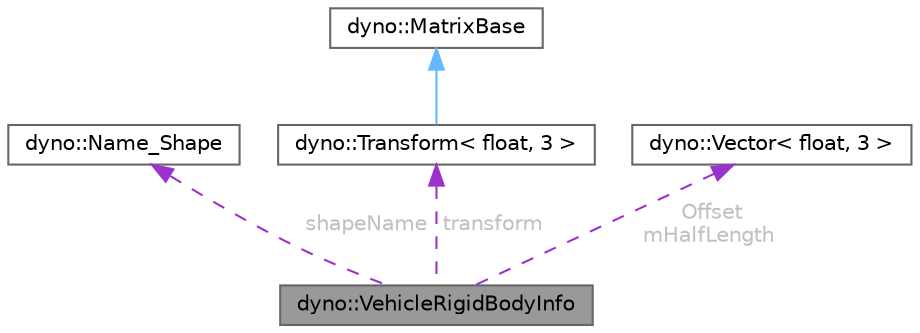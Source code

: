 digraph "dyno::VehicleRigidBodyInfo"
{
 // LATEX_PDF_SIZE
  bgcolor="transparent";
  edge [fontname=Helvetica,fontsize=10,labelfontname=Helvetica,labelfontsize=10];
  node [fontname=Helvetica,fontsize=10,shape=box,height=0.2,width=0.4];
  Node1 [id="Node000001",label="dyno::VehicleRigidBodyInfo",height=0.2,width=0.4,color="gray40", fillcolor="grey60", style="filled", fontcolor="black",tooltip="The Rigid body information is stored in mVehicleJointInfo."];
  Node2 -> Node1 [id="edge1_Node000001_Node000002",dir="back",color="darkorchid3",style="dashed",tooltip=" ",label=" shapeName",fontcolor="grey" ];
  Node2 [id="Node000002",label="dyno::Name_Shape",height=0.2,width=0.4,color="gray40", fillcolor="white", style="filled",URL="$structdyno_1_1_name___shape.html",tooltip=" "];
  Node3 -> Node1 [id="edge2_Node000001_Node000003",dir="back",color="darkorchid3",style="dashed",tooltip=" ",label=" transform",fontcolor="grey" ];
  Node3 [id="Node000003",label="dyno::Transform\< float, 3 \>",height=0.2,width=0.4,color="gray40", fillcolor="white", style="filled",URL="$classdyno_1_1_transform.html",tooltip=" "];
  Node4 -> Node3 [id="edge3_Node000003_Node000004",dir="back",color="steelblue1",style="solid",tooltip=" "];
  Node4 [id="Node000004",label="dyno::MatrixBase",height=0.2,width=0.4,color="gray40", fillcolor="white", style="filled",URL="$classdyno_1_1_matrix_base.html",tooltip=" "];
  Node5 -> Node1 [id="edge4_Node000001_Node000005",dir="back",color="darkorchid3",style="dashed",tooltip=" ",label=" Offset\nmHalfLength",fontcolor="grey" ];
  Node5 [id="Node000005",label="dyno::Vector\< float, 3 \>",height=0.2,width=0.4,color="gray40", fillcolor="white", style="filled",URL="$classdyno_1_1_vector.html",tooltip=" "];
}
